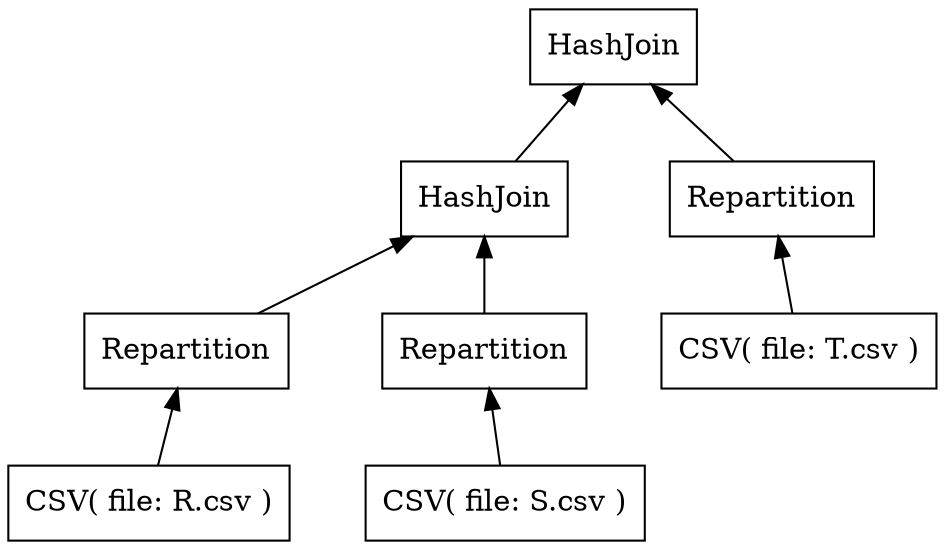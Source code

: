 digraph example1 {
    node [shape=record];
    rankdir=BT;
    nodesep=0.5;
    ordering="in";
    popkeyPOPKey5v1 -> popkeyPOPKey8v1;
    popkeyPOPKey2v1 -> popkeyPOPKey5v1;
    popkeyPOPKey1v1 -> popkeyPOPKey2v1;
    popkeyPOPKey1v1[label="CSV(  file: R.csv )"];
    popkeyPOPKey2v1[label="Repartition"];
    popkeyPOPKey4v1 -> popkeyPOPKey5v1;
    popkeyPOPKey3v1 -> popkeyPOPKey4v1;
    popkeyPOPKey3v1[label="CSV(  file: S.csv )"];
    popkeyPOPKey4v1[label="Repartition"];
    popkeyPOPKey5v1[label="HashJoin"];
    popkeyPOPKey7v1 -> popkeyPOPKey8v1;
    popkeyPOPKey6v1 -> popkeyPOPKey7v1;
    popkeyPOPKey6v1[label="CSV(  file: T.csv )"];
    popkeyPOPKey7v1[label="Repartition"];
    popkeyPOPKey8v1[label="HashJoin"];
}
